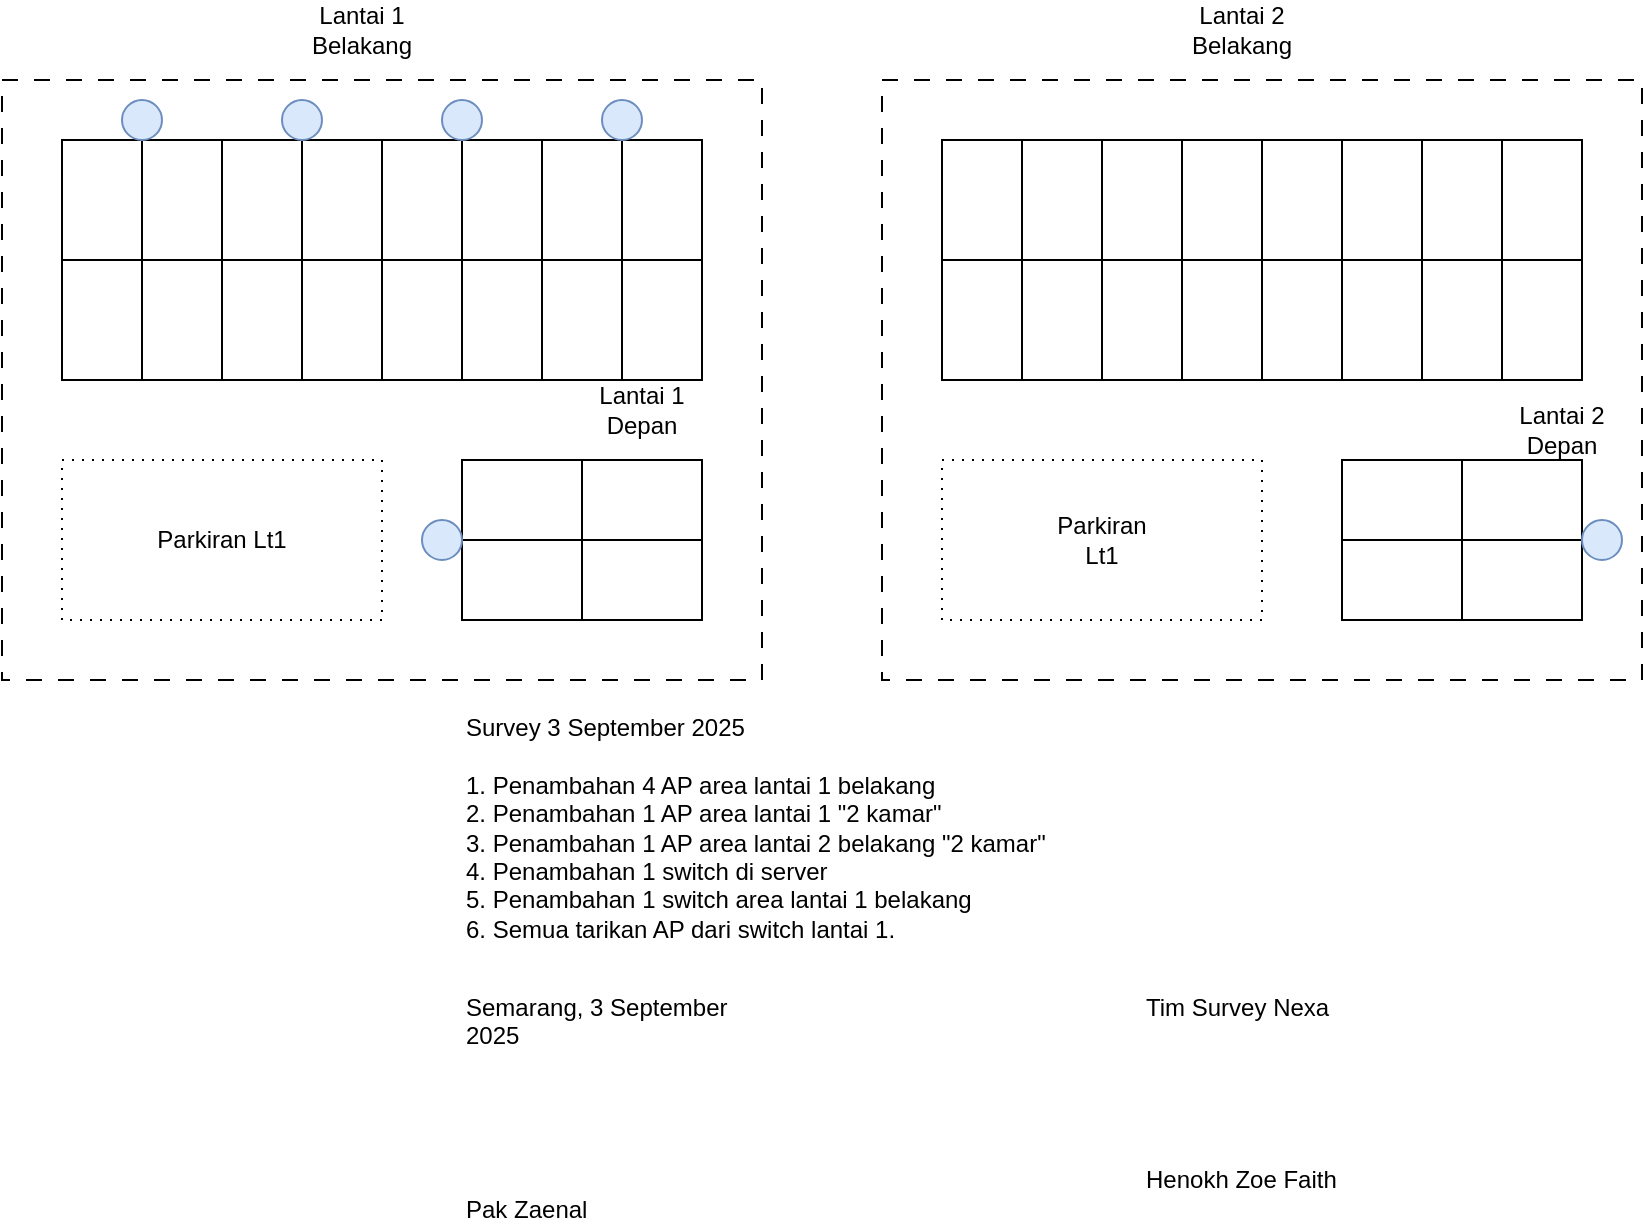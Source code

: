 <mxfile version="28.1.2">
  <diagram name="Halaman-1" id="tu5mZIWIp-PcBaQ12o6A">
    <mxGraphModel dx="658" dy="586" grid="1" gridSize="10" guides="1" tooltips="1" connect="1" arrows="1" fold="1" page="1" pageScale="1" pageWidth="1169" pageHeight="827" math="0" shadow="0">
      <root>
        <mxCell id="0" />
        <mxCell id="1" parent="0" />
        <mxCell id="pEV8uyBlemZev40eMHo9-47" value="" style="rounded=0;whiteSpace=wrap;html=1;strokeColor=default;align=center;verticalAlign=middle;fontFamily=Helvetica;fontSize=12;fontColor=default;fillColor=none;dashed=1;dashPattern=8 8;" parent="1" vertex="1">
          <mxGeometry x="50" y="50" width="380" height="300" as="geometry" />
        </mxCell>
        <mxCell id="pEV8uyBlemZev40eMHo9-48" value="" style="rounded=0;whiteSpace=wrap;html=1;strokeColor=default;align=center;verticalAlign=middle;fontFamily=Helvetica;fontSize=12;fontColor=default;fillColor=none;dashed=1;dashPattern=8 8;" parent="1" vertex="1">
          <mxGeometry x="490" y="50" width="380" height="300" as="geometry" />
        </mxCell>
        <mxCell id="pEV8uyBlemZev40eMHo9-1" value="" style="rounded=0;whiteSpace=wrap;html=1;" parent="1" vertex="1">
          <mxGeometry x="80" y="80" width="40" height="60" as="geometry" />
        </mxCell>
        <mxCell id="pEV8uyBlemZev40eMHo9-2" value="" style="rounded=0;whiteSpace=wrap;html=1;" parent="1" vertex="1">
          <mxGeometry x="120" y="80" width="40" height="60" as="geometry" />
        </mxCell>
        <mxCell id="pEV8uyBlemZev40eMHo9-3" value="" style="rounded=0;whiteSpace=wrap;html=1;" parent="1" vertex="1">
          <mxGeometry x="160" y="80" width="40" height="60" as="geometry" />
        </mxCell>
        <mxCell id="pEV8uyBlemZev40eMHo9-4" value="" style="rounded=0;whiteSpace=wrap;html=1;" parent="1" vertex="1">
          <mxGeometry x="200" y="80" width="40" height="60" as="geometry" />
        </mxCell>
        <mxCell id="pEV8uyBlemZev40eMHo9-5" value="" style="rounded=0;whiteSpace=wrap;html=1;" parent="1" vertex="1">
          <mxGeometry x="240" y="80" width="40" height="60" as="geometry" />
        </mxCell>
        <mxCell id="pEV8uyBlemZev40eMHo9-6" value="" style="rounded=0;whiteSpace=wrap;html=1;" parent="1" vertex="1">
          <mxGeometry x="280" y="80" width="40" height="60" as="geometry" />
        </mxCell>
        <mxCell id="pEV8uyBlemZev40eMHo9-7" value="" style="rounded=0;whiteSpace=wrap;html=1;" parent="1" vertex="1">
          <mxGeometry x="320" y="80" width="40" height="60" as="geometry" />
        </mxCell>
        <mxCell id="pEV8uyBlemZev40eMHo9-8" value="" style="rounded=0;whiteSpace=wrap;html=1;" parent="1" vertex="1">
          <mxGeometry x="360" y="80" width="40" height="60" as="geometry" />
        </mxCell>
        <mxCell id="pEV8uyBlemZev40eMHo9-9" value="" style="rounded=0;whiteSpace=wrap;html=1;" parent="1" vertex="1">
          <mxGeometry x="80" y="140" width="40" height="60" as="geometry" />
        </mxCell>
        <mxCell id="pEV8uyBlemZev40eMHo9-10" value="" style="rounded=0;whiteSpace=wrap;html=1;" parent="1" vertex="1">
          <mxGeometry x="120" y="140" width="40" height="60" as="geometry" />
        </mxCell>
        <mxCell id="pEV8uyBlemZev40eMHo9-11" value="" style="rounded=0;whiteSpace=wrap;html=1;" parent="1" vertex="1">
          <mxGeometry x="160" y="140" width="40" height="60" as="geometry" />
        </mxCell>
        <mxCell id="pEV8uyBlemZev40eMHo9-12" value="" style="rounded=0;whiteSpace=wrap;html=1;" parent="1" vertex="1">
          <mxGeometry x="200" y="140" width="40" height="60" as="geometry" />
        </mxCell>
        <mxCell id="pEV8uyBlemZev40eMHo9-13" value="" style="rounded=0;whiteSpace=wrap;html=1;" parent="1" vertex="1">
          <mxGeometry x="240" y="140" width="40" height="60" as="geometry" />
        </mxCell>
        <mxCell id="pEV8uyBlemZev40eMHo9-14" value="" style="rounded=0;whiteSpace=wrap;html=1;" parent="1" vertex="1">
          <mxGeometry x="280" y="140" width="40" height="60" as="geometry" />
        </mxCell>
        <mxCell id="pEV8uyBlemZev40eMHo9-15" value="" style="rounded=0;whiteSpace=wrap;html=1;" parent="1" vertex="1">
          <mxGeometry x="320" y="140" width="40" height="60" as="geometry" />
        </mxCell>
        <mxCell id="pEV8uyBlemZev40eMHo9-16" value="" style="rounded=0;whiteSpace=wrap;html=1;" parent="1" vertex="1">
          <mxGeometry x="360" y="140" width="40" height="60" as="geometry" />
        </mxCell>
        <mxCell id="pEV8uyBlemZev40eMHo9-17" value="Lantai 1 Belakang" style="text;html=1;align=center;verticalAlign=middle;whiteSpace=wrap;rounded=0;" parent="1" vertex="1">
          <mxGeometry x="200" y="10" width="60" height="30" as="geometry" />
        </mxCell>
        <mxCell id="pEV8uyBlemZev40eMHo9-18" value="Lantai 1 Depan" style="text;html=1;align=center;verticalAlign=middle;whiteSpace=wrap;rounded=0;" parent="1" vertex="1">
          <mxGeometry x="340" y="200" width="60" height="30" as="geometry" />
        </mxCell>
        <mxCell id="pEV8uyBlemZev40eMHo9-19" value="" style="rounded=0;whiteSpace=wrap;html=1;" parent="1" vertex="1">
          <mxGeometry x="280" y="240" width="60" height="40" as="geometry" />
        </mxCell>
        <mxCell id="pEV8uyBlemZev40eMHo9-20" value="" style="rounded=0;whiteSpace=wrap;html=1;" parent="1" vertex="1">
          <mxGeometry x="340" y="240" width="60" height="40" as="geometry" />
        </mxCell>
        <mxCell id="pEV8uyBlemZev40eMHo9-21" value="" style="rounded=0;whiteSpace=wrap;html=1;" parent="1" vertex="1">
          <mxGeometry x="280" y="280" width="60" height="40" as="geometry" />
        </mxCell>
        <mxCell id="pEV8uyBlemZev40eMHo9-22" value="" style="rounded=0;whiteSpace=wrap;html=1;" parent="1" vertex="1">
          <mxGeometry x="340" y="280" width="60" height="40" as="geometry" />
        </mxCell>
        <mxCell id="pEV8uyBlemZev40eMHo9-23" value="Parkiran Lt1" style="rounded=0;whiteSpace=wrap;html=1;dashed=1;dashPattern=1 4;" parent="1" vertex="1">
          <mxGeometry x="80" y="240" width="160" height="80" as="geometry" />
        </mxCell>
        <mxCell id="pEV8uyBlemZev40eMHo9-24" value="" style="rounded=0;whiteSpace=wrap;html=1;" parent="1" vertex="1">
          <mxGeometry x="520" y="80" width="40" height="60" as="geometry" />
        </mxCell>
        <mxCell id="pEV8uyBlemZev40eMHo9-25" value="" style="rounded=0;whiteSpace=wrap;html=1;" parent="1" vertex="1">
          <mxGeometry x="560" y="80" width="40" height="60" as="geometry" />
        </mxCell>
        <mxCell id="pEV8uyBlemZev40eMHo9-26" value="" style="rounded=0;whiteSpace=wrap;html=1;" parent="1" vertex="1">
          <mxGeometry x="600" y="80" width="40" height="60" as="geometry" />
        </mxCell>
        <mxCell id="pEV8uyBlemZev40eMHo9-27" value="" style="rounded=0;whiteSpace=wrap;html=1;" parent="1" vertex="1">
          <mxGeometry x="640" y="80" width="40" height="60" as="geometry" />
        </mxCell>
        <mxCell id="pEV8uyBlemZev40eMHo9-28" value="" style="rounded=0;whiteSpace=wrap;html=1;" parent="1" vertex="1">
          <mxGeometry x="680" y="80" width="40" height="60" as="geometry" />
        </mxCell>
        <mxCell id="pEV8uyBlemZev40eMHo9-29" value="" style="rounded=0;whiteSpace=wrap;html=1;" parent="1" vertex="1">
          <mxGeometry x="720" y="80" width="40" height="60" as="geometry" />
        </mxCell>
        <mxCell id="pEV8uyBlemZev40eMHo9-30" value="" style="rounded=0;whiteSpace=wrap;html=1;" parent="1" vertex="1">
          <mxGeometry x="760" y="80" width="40" height="60" as="geometry" />
        </mxCell>
        <mxCell id="pEV8uyBlemZev40eMHo9-31" value="" style="rounded=0;whiteSpace=wrap;html=1;" parent="1" vertex="1">
          <mxGeometry x="800" y="80" width="40" height="60" as="geometry" />
        </mxCell>
        <mxCell id="pEV8uyBlemZev40eMHo9-32" value="" style="rounded=0;whiteSpace=wrap;html=1;" parent="1" vertex="1">
          <mxGeometry x="520" y="140" width="40" height="60" as="geometry" />
        </mxCell>
        <mxCell id="pEV8uyBlemZev40eMHo9-33" value="" style="rounded=0;whiteSpace=wrap;html=1;" parent="1" vertex="1">
          <mxGeometry x="560" y="140" width="40" height="60" as="geometry" />
        </mxCell>
        <mxCell id="pEV8uyBlemZev40eMHo9-34" value="" style="rounded=0;whiteSpace=wrap;html=1;" parent="1" vertex="1">
          <mxGeometry x="600" y="140" width="40" height="60" as="geometry" />
        </mxCell>
        <mxCell id="pEV8uyBlemZev40eMHo9-35" value="" style="rounded=0;whiteSpace=wrap;html=1;" parent="1" vertex="1">
          <mxGeometry x="640" y="140" width="40" height="60" as="geometry" />
        </mxCell>
        <mxCell id="pEV8uyBlemZev40eMHo9-36" value="" style="rounded=0;whiteSpace=wrap;html=1;" parent="1" vertex="1">
          <mxGeometry x="680" y="140" width="40" height="60" as="geometry" />
        </mxCell>
        <mxCell id="pEV8uyBlemZev40eMHo9-37" value="" style="rounded=0;whiteSpace=wrap;html=1;" parent="1" vertex="1">
          <mxGeometry x="720" y="140" width="40" height="60" as="geometry" />
        </mxCell>
        <mxCell id="pEV8uyBlemZev40eMHo9-38" value="" style="rounded=0;whiteSpace=wrap;html=1;" parent="1" vertex="1">
          <mxGeometry x="760" y="140" width="40" height="60" as="geometry" />
        </mxCell>
        <mxCell id="pEV8uyBlemZev40eMHo9-39" value="" style="rounded=0;whiteSpace=wrap;html=1;" parent="1" vertex="1">
          <mxGeometry x="800" y="140" width="40" height="60" as="geometry" />
        </mxCell>
        <mxCell id="pEV8uyBlemZev40eMHo9-40" value="Lantai 2 Belakang" style="text;html=1;align=center;verticalAlign=middle;whiteSpace=wrap;rounded=0;" parent="1" vertex="1">
          <mxGeometry x="640" y="10" width="60" height="30" as="geometry" />
        </mxCell>
        <mxCell id="pEV8uyBlemZev40eMHo9-41" value="Lantai 2 Depan" style="text;html=1;align=center;verticalAlign=middle;whiteSpace=wrap;rounded=0;" parent="1" vertex="1">
          <mxGeometry x="800" y="210" width="60" height="30" as="geometry" />
        </mxCell>
        <mxCell id="pEV8uyBlemZev40eMHo9-42" value="" style="rounded=0;whiteSpace=wrap;html=1;" parent="1" vertex="1">
          <mxGeometry x="720" y="240" width="60" height="40" as="geometry" />
        </mxCell>
        <mxCell id="pEV8uyBlemZev40eMHo9-43" value="" style="rounded=0;whiteSpace=wrap;html=1;" parent="1" vertex="1">
          <mxGeometry x="780" y="240" width="60" height="40" as="geometry" />
        </mxCell>
        <mxCell id="pEV8uyBlemZev40eMHo9-44" value="" style="rounded=0;whiteSpace=wrap;html=1;" parent="1" vertex="1">
          <mxGeometry x="720" y="280" width="60" height="40" as="geometry" />
        </mxCell>
        <mxCell id="pEV8uyBlemZev40eMHo9-45" value="" style="rounded=0;whiteSpace=wrap;html=1;" parent="1" vertex="1">
          <mxGeometry x="780" y="280" width="60" height="40" as="geometry" />
        </mxCell>
        <mxCell id="pEV8uyBlemZev40eMHo9-46" value="Parkiran&lt;div&gt;Lt1&lt;/div&gt;" style="rounded=0;whiteSpace=wrap;html=1;dashed=1;dashPattern=1 4;" parent="1" vertex="1">
          <mxGeometry x="520" y="240" width="160" height="80" as="geometry" />
        </mxCell>
        <mxCell id="pEV8uyBlemZev40eMHo9-49" value="" style="ellipse;whiteSpace=wrap;html=1;aspect=fixed;rounded=0;strokeColor=#6c8ebf;align=center;verticalAlign=middle;fontFamily=Helvetica;fontSize=12;fillColor=#dae8fc;" parent="1" vertex="1">
          <mxGeometry x="110" y="60" width="20" height="20" as="geometry" />
        </mxCell>
        <mxCell id="pEV8uyBlemZev40eMHo9-50" value="" style="ellipse;whiteSpace=wrap;html=1;aspect=fixed;rounded=0;strokeColor=#6c8ebf;align=center;verticalAlign=middle;fontFamily=Helvetica;fontSize=12;fillColor=#dae8fc;" parent="1" vertex="1">
          <mxGeometry x="190" y="60" width="20" height="20" as="geometry" />
        </mxCell>
        <mxCell id="pEV8uyBlemZev40eMHo9-51" value="" style="ellipse;whiteSpace=wrap;html=1;aspect=fixed;rounded=0;strokeColor=#6c8ebf;align=center;verticalAlign=middle;fontFamily=Helvetica;fontSize=12;fillColor=#dae8fc;" parent="1" vertex="1">
          <mxGeometry x="350" y="60" width="20" height="20" as="geometry" />
        </mxCell>
        <mxCell id="pEV8uyBlemZev40eMHo9-52" value="" style="ellipse;whiteSpace=wrap;html=1;aspect=fixed;rounded=0;strokeColor=#6c8ebf;align=center;verticalAlign=middle;fontFamily=Helvetica;fontSize=12;fillColor=#dae8fc;" parent="1" vertex="1">
          <mxGeometry x="270" y="60" width="20" height="20" as="geometry" />
        </mxCell>
        <mxCell id="pEV8uyBlemZev40eMHo9-53" value="" style="ellipse;whiteSpace=wrap;html=1;aspect=fixed;rounded=0;strokeColor=#6c8ebf;align=center;verticalAlign=middle;fontFamily=Helvetica;fontSize=12;fillColor=#dae8fc;" parent="1" vertex="1">
          <mxGeometry x="260" y="270" width="20" height="20" as="geometry" />
        </mxCell>
        <mxCell id="pEV8uyBlemZev40eMHo9-54" value="" style="ellipse;whiteSpace=wrap;html=1;aspect=fixed;rounded=0;strokeColor=#6c8ebf;align=center;verticalAlign=middle;fontFamily=Helvetica;fontSize=12;fillColor=#dae8fc;" parent="1" vertex="1">
          <mxGeometry x="840" y="270" width="20" height="20" as="geometry" />
        </mxCell>
        <mxCell id="pEV8uyBlemZev40eMHo9-55" value="Survey 3 September 2025&lt;div&gt;&lt;br&gt;&lt;/div&gt;&lt;div&gt;1. Penambahan 4 AP area lantai 1 belakang&lt;/div&gt;&lt;div&gt;2. Penambahan 1 AP area lantai 1 &quot;2 kamar&quot;&lt;/div&gt;&lt;div&gt;3. Penambahan 1 AP area lantai 2 belakang &quot;2 kamar&quot;&lt;/div&gt;&lt;div&gt;4. Penambahan 1 switch di server&lt;/div&gt;&lt;div&gt;5. Penambahan 1 switch area lantai 1 belakang&lt;/div&gt;&lt;div&gt;6. Semua tarikan AP dari switch lantai 1.&lt;/div&gt;&lt;div&gt;&lt;br&gt;&lt;/div&gt;&lt;div&gt;&lt;br&gt;&lt;/div&gt;" style="text;html=1;align=left;verticalAlign=top;whiteSpace=wrap;rounded=0;fontFamily=Helvetica;fontSize=12;fontColor=default;" parent="1" vertex="1">
          <mxGeometry x="280" y="360" width="380" height="130" as="geometry" />
        </mxCell>
        <mxCell id="pEV8uyBlemZev40eMHo9-56" value="Tim Survey Nexa&lt;div&gt;&lt;br&gt;&lt;/div&gt;&lt;div&gt;&lt;br&gt;&lt;/div&gt;&lt;div&gt;&lt;br&gt;&lt;/div&gt;&lt;div&gt;&lt;br&gt;&lt;/div&gt;&lt;div&gt;&lt;br&gt;&lt;/div&gt;&lt;div&gt;Henokh Zoe Faith&lt;/div&gt;" style="text;html=1;align=left;verticalAlign=top;whiteSpace=wrap;rounded=0;fontFamily=Helvetica;fontSize=12;fontColor=default;" parent="1" vertex="1">
          <mxGeometry x="620" y="500" width="120" height="110" as="geometry" />
        </mxCell>
        <mxCell id="pEV8uyBlemZev40eMHo9-57" value="Semarang, 3 September 2025&lt;div&gt;&lt;br&gt;&lt;/div&gt;&lt;div&gt;&lt;br&gt;&lt;/div&gt;&lt;div&gt;&lt;br&gt;&lt;/div&gt;&lt;div&gt;&lt;br&gt;&lt;/div&gt;&lt;div&gt;&lt;br&gt;&lt;/div&gt;&lt;div&gt;Pak Zaenal&lt;/div&gt;" style="text;html=1;align=left;verticalAlign=top;whiteSpace=wrap;rounded=0;fontFamily=Helvetica;fontSize=12;fontColor=default;" parent="1" vertex="1">
          <mxGeometry x="280" y="500" width="160" height="110" as="geometry" />
        </mxCell>
      </root>
    </mxGraphModel>
  </diagram>
</mxfile>
